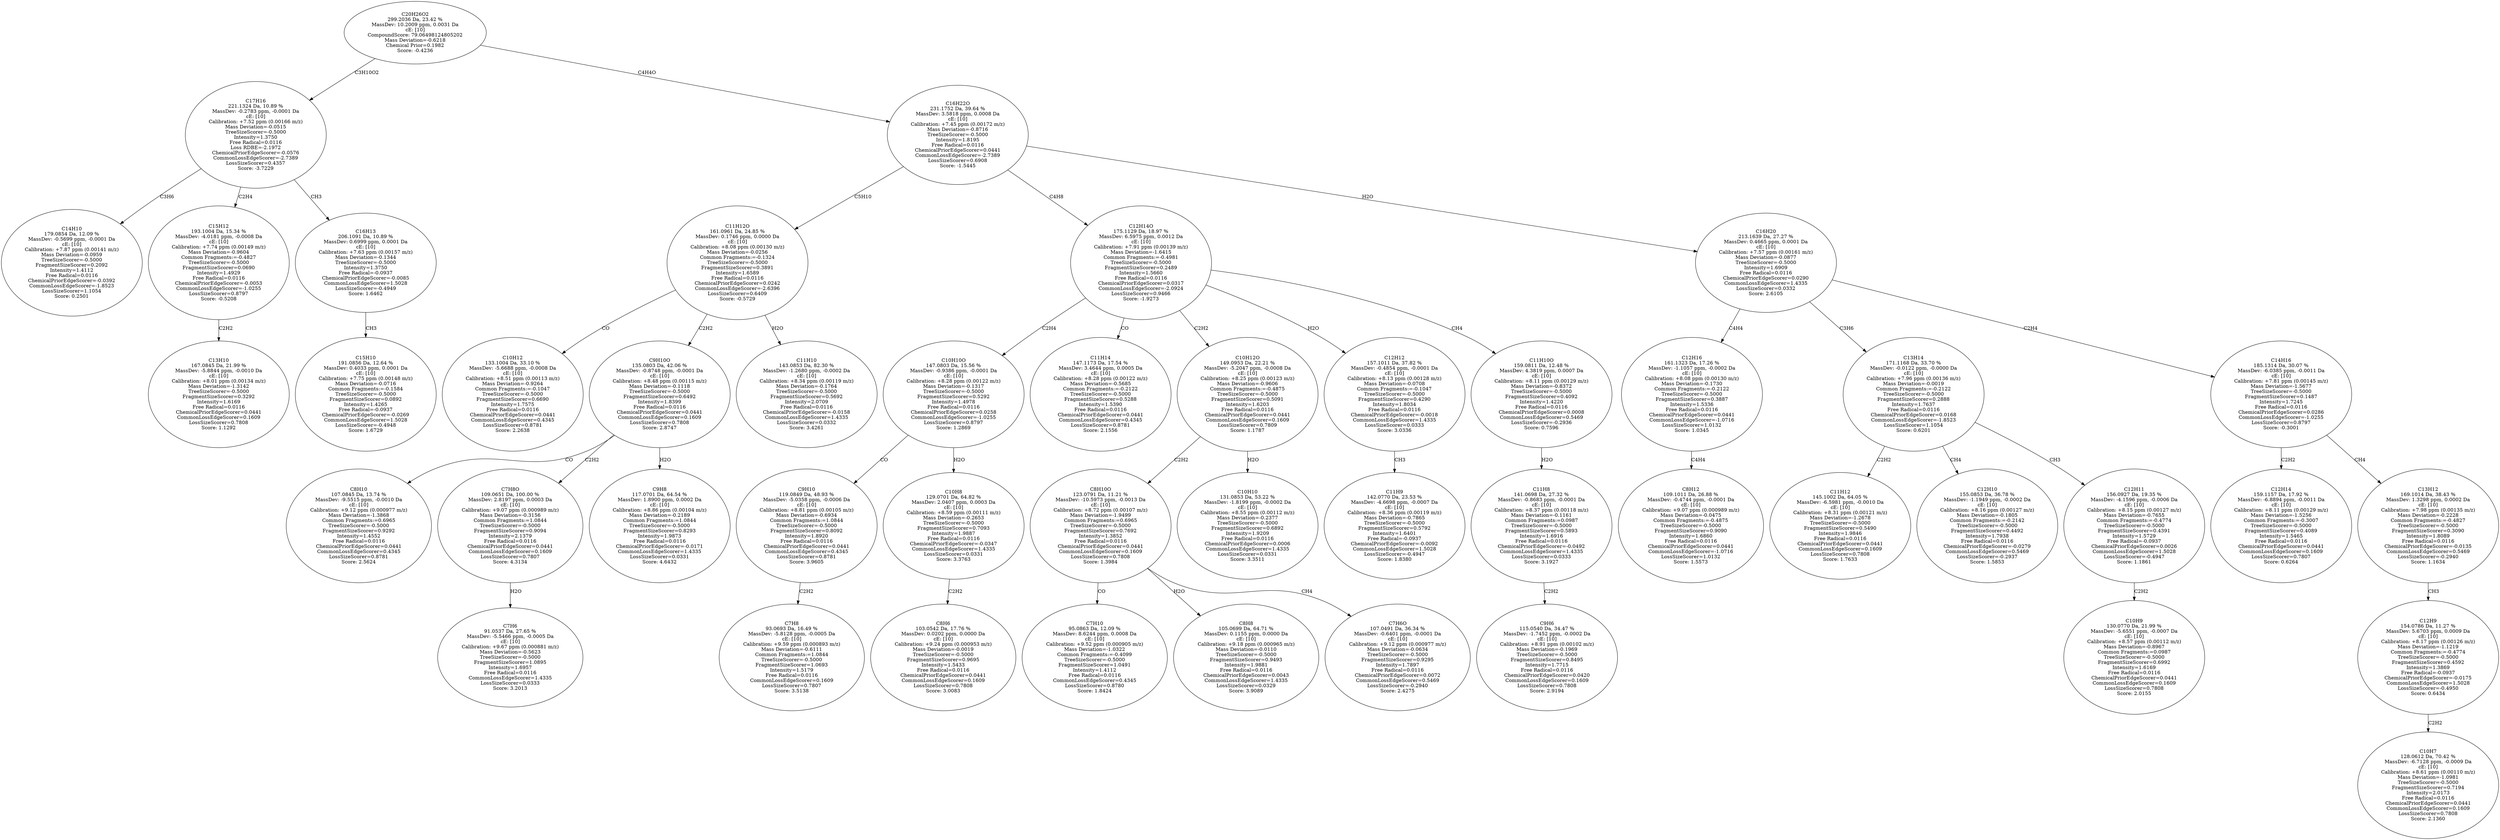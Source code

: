 strict digraph {
v1 [label="C14H10\n179.0854 Da, 12.09 %\nMassDev: -0.5699 ppm, -0.0001 Da\ncE: [10]\nCalibration: +7.87 ppm (0.00141 m/z)\nMass Deviation=-0.0959\nTreeSizeScorer=-0.5000\nFragmentSizeScorer=0.2092\nIntensity=1.4112\nFree Radical=0.0116\nChemicalPriorEdgeScorer=-0.0392\nCommonLossEdgeScorer=-1.8523\nLossSizeScorer=1.1054\nScore: 0.2501"];
v2 [label="C13H10\n167.0845 Da, 21.99 %\nMassDev: -5.8844 ppm, -0.0010 Da\ncE: [10]\nCalibration: +8.01 ppm (0.00134 m/z)\nMass Deviation=-1.3142\nTreeSizeScorer=-0.5000\nFragmentSizeScorer=0.3292\nIntensity=1.6169\nFree Radical=0.0116\nChemicalPriorEdgeScorer=0.0441\nCommonLossEdgeScorer=0.1609\nLossSizeScorer=0.7808\nScore: 1.1292"];
v3 [label="C15H12\n193.1004 Da, 15.34 %\nMassDev: -4.0181 ppm, -0.0008 Da\ncE: [10]\nCalibration: +7.74 ppm (0.00149 m/z)\nMass Deviation=-0.9604\nCommon Fragments:=-0.4827\nTreeSizeScorer=-0.5000\nFragmentSizeScorer=0.0690\nIntensity=1.4929\nFree Radical=0.0116\nChemicalPriorEdgeScorer=-0.0053\nCommonLossEdgeScorer=-1.0255\nLossSizeScorer=0.8797\nScore: -0.5208"];
v4 [label="C15H10\n191.0856 Da, 12.64 %\nMassDev: 0.4033 ppm, 0.0001 Da\ncE: [10]\nCalibration: +7.75 ppm (0.00148 m/z)\nMass Deviation=-0.0716\nCommon Fragments:=-0.1584\nTreeSizeScorer=-0.5000\nFragmentSizeScorer=0.0892\nIntensity=1.4265\nFree Radical=-0.0937\nChemicalPriorEdgeScorer=-0.0269\nCommonLossEdgeScorer=1.5028\nLossSizeScorer=-0.4948\nScore: 1.6729"];
v5 [label="C16H13\n206.1091 Da, 10.89 %\nMassDev: 0.6999 ppm, 0.0001 Da\ncE: [10]\nCalibration: +7.63 ppm (0.00157 m/z)\nMass Deviation=-0.1344\nTreeSizeScorer=-0.5000\nIntensity=1.3750\nFree Radical=-0.0937\nChemicalPriorEdgeScorer=-0.0085\nCommonLossEdgeScorer=1.5028\nLossSizeScorer=-0.4949\nScore: 1.6462"];
v6 [label="C17H16\n221.1324 Da, 10.89 %\nMassDev: -0.2783 ppm, -0.0001 Da\ncE: [10]\nCalibration: +7.52 ppm (0.00166 m/z)\nMass Deviation=-0.0515\nTreeSizeScorer=-0.5000\nIntensity=1.3750\nFree Radical=0.0116\nLoss RDBE=-2.1972\nChemicalPriorEdgeScorer=-0.0576\nCommonLossEdgeScorer=-2.7389\nLossSizeScorer=0.4357\nScore: -3.7229"];
v7 [label="C10H12\n133.1004 Da, 33.10 %\nMassDev: -5.6688 ppm, -0.0008 Da\ncE: [10]\nCalibration: +8.51 ppm (0.00113 m/z)\nMass Deviation=-0.9264\nCommon Fragments:=-0.1047\nTreeSizeScorer=-0.5000\nFragmentSizeScorer=0.6690\nIntensity=1.7575\nFree Radical=0.0116\nChemicalPriorEdgeScorer=0.0441\nCommonLossEdgeScorer=0.4345\nLossSizeScorer=0.8781\nScore: 2.2638"];
v8 [label="C8H10\n107.0845 Da, 13.74 %\nMassDev: -9.5515 ppm, -0.0010 Da\ncE: [10]\nCalibration: +9.12 ppm (0.000977 m/z)\nMass Deviation=-1.3868\nCommon Fragments:=0.6965\nTreeSizeScorer=-0.5000\nFragmentSizeScorer=0.9292\nIntensity=1.4552\nFree Radical=0.0116\nChemicalPriorEdgeScorer=0.0441\nCommonLossEdgeScorer=0.4345\nLossSizeScorer=0.8781\nScore: 2.5624"];
v9 [label="C7H6\n91.0537 Da, 27.65 %\nMassDev: -5.5466 ppm, -0.0005 Da\ncE: [10]\nCalibration: +9.67 ppm (0.000881 m/z)\nMass Deviation=-0.5623\nTreeSizeScorer=-0.5000\nFragmentSizeScorer=1.0895\nIntensity=1.6957\nFree Radical=0.0116\nCommonLossEdgeScorer=1.4335\nLossSizeScorer=0.0333\nScore: 3.2013"];
v10 [label="C7H8O\n109.0651 Da, 100.00 %\nMassDev: 2.8197 ppm, 0.0003 Da\ncE: [10]\nCalibration: +9.07 ppm (0.000989 m/z)\nMass Deviation=-0.3156\nCommon Fragments:=1.0844\nTreeSizeScorer=-0.5000\nFragmentSizeScorer=0.9094\nIntensity=2.1379\nFree Radical=0.0116\nChemicalPriorEdgeScorer=0.0441\nCommonLossEdgeScorer=0.1609\nLossSizeScorer=0.7807\nScore: 4.3134"];
v11 [label="C9H8\n117.0701 Da, 64.54 %\nMassDev: 1.8900 ppm, 0.0002 Da\ncE: [10]\nCalibration: +8.86 ppm (0.00104 m/z)\nMass Deviation=-0.2189\nCommon Fragments:=1.0844\nTreeSizeScorer=-0.5000\nFragmentSizeScorer=0.8293\nIntensity=1.9873\nFree Radical=0.0116\nChemicalPriorEdgeScorer=-0.0171\nCommonLossEdgeScorer=1.4335\nLossSizeScorer=0.0331\nScore: 4.6432"];
v12 [label="C9H10O\n135.0803 Da, 42.06 %\nMassDev: -0.8748 ppm, -0.0001 Da\ncE: [10]\nCalibration: +8.48 ppm (0.00115 m/z)\nMass Deviation=-0.1118\nTreeSizeScorer=-0.5000\nFragmentSizeScorer=0.6492\nIntensity=1.8399\nFree Radical=0.0116\nChemicalPriorEdgeScorer=0.0441\nCommonLossEdgeScorer=0.1609\nLossSizeScorer=0.7808\nScore: 2.8747"];
v13 [label="C11H10\n143.0853 Da, 82.30 %\nMassDev: -1.2680 ppm, -0.0002 Da\ncE: [10]\nCalibration: +8.34 ppm (0.00119 m/z)\nMass Deviation=-0.1764\nTreeSizeScorer=-0.5000\nFragmentSizeScorer=0.5692\nIntensity=2.0709\nFree Radical=0.0116\nChemicalPriorEdgeScorer=-0.0158\nCommonLossEdgeScorer=1.4335\nLossSizeScorer=0.0332\nScore: 3.4261"];
v14 [label="C11H12O\n161.0961 Da, 24.85 %\nMassDev: 0.1746 ppm, 0.0000 Da\ncE: [10]\nCalibration: +8.08 ppm (0.00130 m/z)\nMass Deviation=-0.0256\nCommon Fragments:=-0.1324\nTreeSizeScorer=-0.5000\nFragmentSizeScorer=0.3891\nIntensity=1.6589\nFree Radical=0.0116\nChemicalPriorEdgeScorer=0.0242\nCommonLossEdgeScorer=-2.6396\nLossSizeScorer=0.6409\nScore: -0.5729"];
v15 [label="C7H8\n93.0693 Da, 16.49 %\nMassDev: -5.8128 ppm, -0.0005 Da\ncE: [10]\nCalibration: +9.59 ppm (0.000893 m/z)\nMass Deviation=-0.6111\nCommon Fragments:=1.0844\nTreeSizeScorer=-0.5000\nFragmentSizeScorer=1.0693\nIntensity=1.5179\nFree Radical=0.0116\nCommonLossEdgeScorer=0.1609\nLossSizeScorer=0.7807\nScore: 3.5138"];
v16 [label="C9H10\n119.0849 Da, 48.93 %\nMassDev: -5.0358 ppm, -0.0006 Da\ncE: [10]\nCalibration: +8.81 ppm (0.00105 m/z)\nMass Deviation=-0.6934\nCommon Fragments:=1.0844\nTreeSizeScorer=-0.5000\nFragmentSizeScorer=0.8092\nIntensity=1.8920\nFree Radical=0.0116\nChemicalPriorEdgeScorer=0.0441\nCommonLossEdgeScorer=0.4345\nLossSizeScorer=0.8781\nScore: 3.9605"];
v17 [label="C8H6\n103.0542 Da, 17.76 %\nMassDev: 0.0202 ppm, 0.0000 Da\ncE: [10]\nCalibration: +9.24 ppm (0.000953 m/z)\nMass Deviation=-0.0019\nTreeSizeScorer=-0.5000\nFragmentSizeScorer=0.9695\nIntensity=1.5433\nFree Radical=0.0116\nChemicalPriorEdgeScorer=0.0441\nCommonLossEdgeScorer=0.1609\nLossSizeScorer=0.7808\nScore: 3.0083"];
v18 [label="C10H8\n129.0701 Da, 64.82 %\nMassDev: 2.0407 ppm, 0.0003 Da\ncE: [10]\nCalibration: +8.59 ppm (0.00111 m/z)\nMass Deviation=-0.2653\nTreeSizeScorer=-0.5000\nFragmentSizeScorer=0.7093\nIntensity=1.9887\nFree Radical=0.0116\nChemicalPriorEdgeScorer=-0.0347\nCommonLossEdgeScorer=1.4335\nLossSizeScorer=0.0331\nScore: 3.3763"];
v19 [label="C10H10O\n147.0803 Da, 15.56 %\nMassDev: -0.9386 ppm, -0.0001 Da\ncE: [10]\nCalibration: +8.28 ppm (0.00122 m/z)\nMass Deviation=-0.1317\nTreeSizeScorer=-0.5000\nFragmentSizeScorer=0.5292\nIntensity=1.4978\nFree Radical=0.0116\nChemicalPriorEdgeScorer=0.0258\nCommonLossEdgeScorer=-1.0255\nLossSizeScorer=0.8797\nScore: 1.2869"];
v20 [label="C11H14\n147.1173 Da, 17.54 %\nMassDev: 3.4644 ppm, 0.0005 Da\ncE: [10]\nCalibration: +8.28 ppm (0.00122 m/z)\nMass Deviation=-0.5685\nCommon Fragments:=-0.2122\nTreeSizeScorer=-0.5000\nFragmentSizeScorer=0.5288\nIntensity=1.5390\nFree Radical=0.0116\nChemicalPriorEdgeScorer=0.0441\nCommonLossEdgeScorer=0.4345\nLossSizeScorer=0.8781\nScore: 2.1556"];
v21 [label="C7H10\n95.0863 Da, 12.09 %\nMassDev: 8.6244 ppm, 0.0008 Da\ncE: [10]\nCalibration: +9.52 ppm (0.000905 m/z)\nMass Deviation=-1.0322\nCommon Fragments:=-0.4099\nTreeSizeScorer=-0.5000\nFragmentSizeScorer=1.0491\nIntensity=1.4112\nFree Radical=0.0116\nCommonLossEdgeScorer=0.4345\nLossSizeScorer=0.8780\nScore: 1.8424"];
v22 [label="C8H8\n105.0699 Da, 64.71 %\nMassDev: 0.1155 ppm, 0.0000 Da\ncE: [10]\nCalibration: +9.18 ppm (0.000965 m/z)\nMass Deviation=-0.0110\nTreeSizeScorer=-0.5000\nFragmentSizeScorer=0.9493\nIntensity=1.9881\nFree Radical=0.0116\nChemicalPriorEdgeScorer=0.0043\nCommonLossEdgeScorer=1.4335\nLossSizeScorer=0.0329\nScore: 3.9089"];
v23 [label="C7H6O\n107.0491 Da, 36.34 %\nMassDev: -0.6401 ppm, -0.0001 Da\ncE: [10]\nCalibration: +9.12 ppm (0.000977 m/z)\nMass Deviation=-0.0634\nTreeSizeScorer=-0.5000\nFragmentSizeScorer=0.9295\nIntensity=1.7897\nFree Radical=0.0116\nChemicalPriorEdgeScorer=0.0072\nCommonLossEdgeScorer=0.5469\nLossSizeScorer=-0.2940\nScore: 2.4275"];
v24 [label="C8H10O\n123.0791 Da, 11.21 %\nMassDev: -10.5973 ppm, -0.0013 Da\ncE: [10]\nCalibration: +8.72 ppm (0.00107 m/z)\nMass Deviation=-1.9499\nCommon Fragments:=0.6965\nTreeSizeScorer=-0.5000\nFragmentSizeScorer=0.7692\nIntensity=1.3852\nFree Radical=0.0116\nChemicalPriorEdgeScorer=0.0441\nCommonLossEdgeScorer=0.1609\nLossSizeScorer=0.7808\nScore: 1.3984"];
v25 [label="C10H10\n131.0853 Da, 53.22 %\nMassDev: -1.8199 ppm, -0.0002 Da\ncE: [10]\nCalibration: +8.55 ppm (0.00112 m/z)\nMass Deviation=-0.2377\nTreeSizeScorer=-0.5000\nFragmentSizeScorer=0.6892\nIntensity=1.9209\nFree Radical=0.0116\nChemicalPriorEdgeScorer=0.0006\nCommonLossEdgeScorer=1.4335\nLossSizeScorer=0.0331\nScore: 3.3511"];
v26 [label="C10H12O\n149.0953 Da, 22.21 %\nMassDev: -5.2047 ppm, -0.0008 Da\ncE: [10]\nCalibration: +8.25 ppm (0.00123 m/z)\nMass Deviation=-0.9606\nCommon Fragments:=-0.4875\nTreeSizeScorer=-0.5000\nFragmentSizeScorer=0.5091\nIntensity=1.6203\nFree Radical=0.0116\nChemicalPriorEdgeScorer=0.0441\nCommonLossEdgeScorer=0.1609\nLossSizeScorer=0.7809\nScore: 1.1787"];
v27 [label="C11H9\n142.0770 Da, 23.53 %\nMassDev: -4.6698 ppm, -0.0007 Da\ncE: [10]\nCalibration: +8.36 ppm (0.00119 m/z)\nMass Deviation=-0.7865\nTreeSizeScorer=-0.5000\nFragmentSizeScorer=0.5792\nIntensity=1.6401\nFree Radical=-0.0937\nChemicalPriorEdgeScorer=-0.0092\nCommonLossEdgeScorer=1.5028\nLossSizeScorer=-0.4947\nScore: 1.8380"];
v28 [label="C12H12\n157.1011 Da, 37.82 %\nMassDev: -0.4854 ppm, -0.0001 Da\ncE: [10]\nCalibration: +8.13 ppm (0.00128 m/z)\nMass Deviation=-0.0708\nCommon Fragments:=-0.1047\nTreeSizeScorer=-0.5000\nFragmentSizeScorer=0.4290\nIntensity=1.8034\nFree Radical=0.0116\nChemicalPriorEdgeScorer=-0.0018\nCommonLossEdgeScorer=1.4335\nLossSizeScorer=0.0333\nScore: 3.0336"];
v29 [label="C9H6\n115.0540 Da, 34.47 %\nMassDev: -1.7452 ppm, -0.0002 Da\ncE: [10]\nCalibration: +8.91 ppm (0.00102 m/z)\nMass Deviation=-0.1969\nTreeSizeScorer=-0.5000\nFragmentSizeScorer=0.8495\nIntensity=1.7715\nFree Radical=0.0116\nChemicalPriorEdgeScorer=0.0420\nCommonLossEdgeScorer=0.1609\nLossSizeScorer=0.7808\nScore: 2.9194"];
v30 [label="C11H8\n141.0698 Da, 27.32 %\nMassDev: -0.8683 ppm, -0.0001 Da\ncE: [10]\nCalibration: +8.37 ppm (0.00118 m/z)\nMass Deviation=-0.1161\nCommon Fragments:=0.0987\nTreeSizeScorer=-0.5000\nFragmentSizeScorer=0.5893\nIntensity=1.6916\nFree Radical=0.0116\nChemicalPriorEdgeScorer=-0.0492\nCommonLossEdgeScorer=1.4335\nLossSizeScorer=0.0333\nScore: 3.1927"];
v31 [label="C11H10O\n159.0811 Da, 12.48 %\nMassDev: 4.3819 ppm, 0.0007 Da\ncE: [10]\nCalibration: +8.11 ppm (0.00129 m/z)\nMass Deviation=-0.8372\nTreeSizeScorer=-0.5000\nFragmentSizeScorer=0.4092\nIntensity=1.4220\nFree Radical=0.0116\nChemicalPriorEdgeScorer=0.0008\nCommonLossEdgeScorer=0.5469\nLossSizeScorer=-0.2936\nScore: 0.7596"];
v32 [label="C12H14O\n175.1129 Da, 18.97 %\nMassDev: 6.5975 ppm, 0.0012 Da\ncE: [10]\nCalibration: +7.91 ppm (0.00139 m/z)\nMass Deviation=-1.6415\nCommon Fragments:=-0.4981\nTreeSizeScorer=-0.5000\nFragmentSizeScorer=0.2489\nIntensity=1.5660\nFree Radical=0.0116\nChemicalPriorEdgeScorer=0.0317\nCommonLossEdgeScorer=-2.0924\nLossSizeScorer=0.9466\nScore: -1.9273"];
v33 [label="C8H12\n109.1011 Da, 26.88 %\nMassDev: -0.4744 ppm, -0.0001 Da\ncE: [10]\nCalibration: +9.07 ppm (0.000989 m/z)\nMass Deviation=-0.0475\nCommon Fragments:=-0.4875\nTreeSizeScorer=-0.5000\nFragmentSizeScorer=0.9090\nIntensity=1.6860\nFree Radical=0.0116\nChemicalPriorEdgeScorer=0.0441\nCommonLossEdgeScorer=-1.0716\nLossSizeScorer=1.0132\nScore: 1.5573"];
v34 [label="C12H16\n161.1323 Da, 17.26 %\nMassDev: -1.1057 ppm, -0.0002 Da\ncE: [10]\nCalibration: +8.08 ppm (0.00130 m/z)\nMass Deviation=-0.1730\nCommon Fragments:=-0.2122\nTreeSizeScorer=-0.5000\nFragmentSizeScorer=0.3887\nIntensity=1.5336\nFree Radical=0.0116\nChemicalPriorEdgeScorer=0.0441\nCommonLossEdgeScorer=-1.0716\nLossSizeScorer=1.0132\nScore: 1.0345"];
v35 [label="C11H12\n145.1002 Da, 64.05 %\nMassDev: -6.5981 ppm, -0.0010 Da\ncE: [10]\nCalibration: +8.31 ppm (0.00121 m/z)\nMass Deviation=-1.2678\nTreeSizeScorer=-0.5000\nFragmentSizeScorer=0.5490\nIntensity=1.9846\nFree Radical=0.0116\nChemicalPriorEdgeScorer=0.0441\nCommonLossEdgeScorer=0.1609\nLossSizeScorer=0.7808\nScore: 1.7633"];
v36 [label="C12H10\n155.0853 Da, 36.78 %\nMassDev: -1.1949 ppm, -0.0002 Da\ncE: [10]\nCalibration: +8.16 ppm (0.00127 m/z)\nMass Deviation=-0.1805\nCommon Fragments:=-0.2142\nTreeSizeScorer=-0.5000\nFragmentSizeScorer=0.4492\nIntensity=1.7938\nFree Radical=0.0116\nChemicalPriorEdgeScorer=-0.0279\nCommonLossEdgeScorer=0.5469\nLossSizeScorer=-0.2937\nScore: 1.5853"];
v37 [label="C10H9\n130.0770 Da, 21.99 %\nMassDev: -5.6551 ppm, -0.0007 Da\ncE: [10]\nCalibration: +8.57 ppm (0.00112 m/z)\nMass Deviation=-0.8967\nCommon Fragments:=0.0987\nTreeSizeScorer=-0.5000\nFragmentSizeScorer=0.6992\nIntensity=1.6169\nFree Radical=0.0116\nChemicalPriorEdgeScorer=0.0441\nCommonLossEdgeScorer=0.1609\nLossSizeScorer=0.7808\nScore: 2.0155"];
v38 [label="C12H11\n156.0927 Da, 19.35 %\nMassDev: -4.1596 ppm, -0.0006 Da\ncE: [10]\nCalibration: +8.15 ppm (0.00127 m/z)\nMass Deviation=-0.7655\nCommon Fragments:=-0.4774\nTreeSizeScorer=-0.5000\nFragmentSizeScorer=0.4391\nIntensity=1.5729\nFree Radical=-0.0937\nChemicalPriorEdgeScorer=0.0026\nCommonLossEdgeScorer=1.5028\nLossSizeScorer=-0.4947\nScore: 1.1861"];
v39 [label="C13H14\n171.1168 Da, 33.70 %\nMassDev: -0.0122 ppm, -0.0000 Da\ncE: [10]\nCalibration: +7.96 ppm (0.00136 m/z)\nMass Deviation=-0.0019\nCommon Fragments:=-0.2122\nTreeSizeScorer=-0.5000\nFragmentSizeScorer=0.2888\nIntensity=1.7637\nFree Radical=0.0116\nChemicalPriorEdgeScorer=0.0168\nCommonLossEdgeScorer=-1.8523\nLossSizeScorer=1.1054\nScore: 0.6201"];
v40 [label="C12H14\n159.1157 Da, 17.92 %\nMassDev: -6.8894 ppm, -0.0011 Da\ncE: [10]\nCalibration: +8.11 ppm (0.00129 m/z)\nMass Deviation=-1.5256\nCommon Fragments:=-0.3007\nTreeSizeScorer=-0.5000\nFragmentSizeScorer=0.4089\nIntensity=1.5465\nFree Radical=0.0116\nChemicalPriorEdgeScorer=0.0441\nCommonLossEdgeScorer=0.1609\nLossSizeScorer=0.7807\nScore: 0.6264"];
v41 [label="C10H7\n128.0612 Da, 70.42 %\nMassDev: -6.7128 ppm, -0.0009 Da\ncE: [10]\nCalibration: +8.61 ppm (0.00110 m/z)\nMass Deviation=-1.0981\nTreeSizeScorer=-0.5000\nFragmentSizeScorer=0.7194\nIntensity=2.0173\nFree Radical=0.0116\nChemicalPriorEdgeScorer=0.0441\nCommonLossEdgeScorer=0.1609\nLossSizeScorer=0.7808\nScore: 2.1360"];
v42 [label="C12H9\n154.0786 Da, 11.27 %\nMassDev: 5.6703 ppm, 0.0009 Da\ncE: [10]\nCalibration: +8.17 ppm (0.00126 m/z)\nMass Deviation=-1.1219\nCommon Fragments:=-0.4774\nTreeSizeScorer=-0.5000\nFragmentSizeScorer=0.4592\nIntensity=1.3869\nFree Radical=-0.0937\nChemicalPriorEdgeScorer=-0.0175\nCommonLossEdgeScorer=1.5028\nLossSizeScorer=-0.4950\nScore: 0.6434"];
v43 [label="C13H12\n169.1014 Da, 38.43 %\nMassDev: 1.3298 ppm, 0.0002 Da\ncE: [10]\nCalibration: +7.98 ppm (0.00135 m/z)\nMass Deviation=-0.2228\nCommon Fragments:=-0.4827\nTreeSizeScorer=-0.5000\nFragmentSizeScorer=0.3090\nIntensity=1.8089\nFree Radical=0.0116\nChemicalPriorEdgeScorer=-0.0135\nCommonLossEdgeScorer=0.5469\nLossSizeScorer=-0.2940\nScore: 1.1634"];
v44 [label="C14H16\n185.1314 Da, 30.07 %\nMassDev: -6.0385 ppm, -0.0011 Da\ncE: [10]\nCalibration: +7.81 ppm (0.00145 m/z)\nMass Deviation=-1.5677\nTreeSizeScorer=-0.5000\nFragmentSizeScorer=0.1487\nIntensity=1.7245\nFree Radical=0.0116\nChemicalPriorEdgeScorer=0.0286\nCommonLossEdgeScorer=-1.0255\nLossSizeScorer=0.8797\nScore: -0.3001"];
v45 [label="C16H20\n213.1639 Da, 27.27 %\nMassDev: 0.4665 ppm, 0.0001 Da\ncE: [10]\nCalibration: +7.57 ppm (0.00161 m/z)\nMass Deviation=-0.0877\nTreeSizeScorer=-0.5000\nIntensity=1.6909\nFree Radical=0.0116\nChemicalPriorEdgeScorer=0.0290\nCommonLossEdgeScorer=1.4335\nLossSizeScorer=0.0332\nScore: 2.6105"];
v46 [label="C16H22O\n231.1752 Da, 39.64 %\nMassDev: 3.5818 ppm, 0.0008 Da\ncE: [10]\nCalibration: +7.45 ppm (0.00172 m/z)\nMass Deviation=-0.8716\nTreeSizeScorer=-0.5000\nIntensity=1.8195\nFree Radical=0.0116\nChemicalPriorEdgeScorer=0.0441\nCommonLossEdgeScorer=-2.7389\nLossSizeScorer=0.6908\nScore: -1.5445"];
v47 [label="C20H26O2\n299.2036 Da, 23.42 %\nMassDev: 10.2009 ppm, 0.0031 Da\ncE: [10]\nCompoundScore: 79.06498124805202\nMass Deviation=-0.6218\nChemical Prior=0.1982\nScore: -0.4236"];
v6 -> v1 [label="C3H6"];
v3 -> v2 [label="C2H2"];
v6 -> v3 [label="C2H4"];
v5 -> v4 [label="CH3"];
v6 -> v5 [label="CH3"];
v47 -> v6 [label="C3H10O2"];
v14 -> v7 [label="CO"];
v12 -> v8 [label="CO"];
v10 -> v9 [label="H2O"];
v12 -> v10 [label="C2H2"];
v12 -> v11 [label="H2O"];
v14 -> v12 [label="C2H2"];
v14 -> v13 [label="H2O"];
v46 -> v14 [label="C5H10"];
v16 -> v15 [label="C2H2"];
v19 -> v16 [label="CO"];
v18 -> v17 [label="C2H2"];
v19 -> v18 [label="H2O"];
v32 -> v19 [label="C2H4"];
v32 -> v20 [label="CO"];
v24 -> v21 [label="CO"];
v24 -> v22 [label="H2O"];
v24 -> v23 [label="CH4"];
v26 -> v24 [label="C2H2"];
v26 -> v25 [label="H2O"];
v32 -> v26 [label="C2H2"];
v28 -> v27 [label="CH3"];
v32 -> v28 [label="H2O"];
v30 -> v29 [label="C2H2"];
v31 -> v30 [label="H2O"];
v32 -> v31 [label="CH4"];
v46 -> v32 [label="C4H8"];
v34 -> v33 [label="C4H4"];
v45 -> v34 [label="C4H4"];
v39 -> v35 [label="C2H2"];
v39 -> v36 [label="CH4"];
v38 -> v37 [label="C2H2"];
v39 -> v38 [label="CH3"];
v45 -> v39 [label="C3H6"];
v44 -> v40 [label="C2H2"];
v42 -> v41 [label="C2H2"];
v43 -> v42 [label="CH3"];
v44 -> v43 [label="CH4"];
v45 -> v44 [label="C2H4"];
v46 -> v45 [label="H2O"];
v47 -> v46 [label="C4H4O"];
}